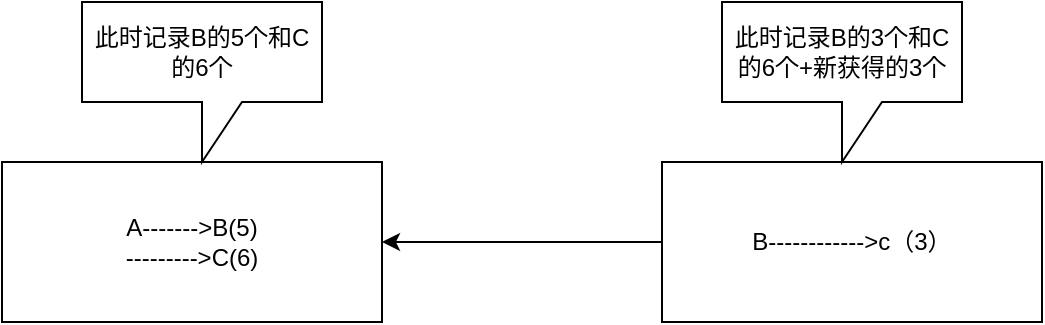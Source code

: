 <mxfile>
    <diagram id="rmah00YCPYHOCop0xspu" name="第 1 页">
        <mxGraphModel dx="3189" dy="830" grid="1" gridSize="10" guides="1" tooltips="1" connect="1" arrows="1" fold="1" page="1" pageScale="1" pageWidth="827" pageHeight="1169" math="0" shadow="0">
            <root>
                <mxCell id="0"/>
                <mxCell id="1" parent="0"/>
                <mxCell id="2" value="A-------&amp;gt;B(5)&lt;br&gt;---------&amp;gt;C(6)" style="rounded=0;whiteSpace=wrap;html=1;" vertex="1" parent="1">
                    <mxGeometry x="-1010" y="160" width="190" height="80" as="geometry"/>
                </mxCell>
                <mxCell id="3" value="此时记录B的5个和C的6个" style="shape=callout;whiteSpace=wrap;html=1;perimeter=calloutPerimeter;" vertex="1" parent="1">
                    <mxGeometry x="-970" y="80" width="120" height="80" as="geometry"/>
                </mxCell>
                <mxCell id="8" style="edgeStyle=none;html=1;entryX=1;entryY=0.5;entryDx=0;entryDy=0;" edge="1" parent="1" source="5" target="2">
                    <mxGeometry relative="1" as="geometry"/>
                </mxCell>
                <mxCell id="5" value="B------------&amp;gt;c（3）" style="rounded=0;whiteSpace=wrap;html=1;" vertex="1" parent="1">
                    <mxGeometry x="-680" y="160" width="190" height="80" as="geometry"/>
                </mxCell>
                <mxCell id="7" value="此时记录B的3个和C的6个+新获得的3个" style="shape=callout;whiteSpace=wrap;html=1;perimeter=calloutPerimeter;" vertex="1" parent="1">
                    <mxGeometry x="-650" y="80" width="120" height="80" as="geometry"/>
                </mxCell>
            </root>
        </mxGraphModel>
    </diagram>
    <diagram id="xo12YMbBUFkpB3SRcxbM" name="第 2 页">
        <mxGraphModel dx="1535" dy="830" grid="1" gridSize="10" guides="1" tooltips="1" connect="1" arrows="1" fold="1" page="1" pageScale="1" pageWidth="827" pageHeight="1169" math="0" shadow="0">
            <root>
                <mxCell id="OHPv4NsPvXV0Eth0RLvL-0"/>
                <mxCell id="OHPv4NsPvXV0Eth0RLvL-1" parent="OHPv4NsPvXV0Eth0RLvL-0"/>
            </root>
        </mxGraphModel>
    </diagram>
</mxfile>